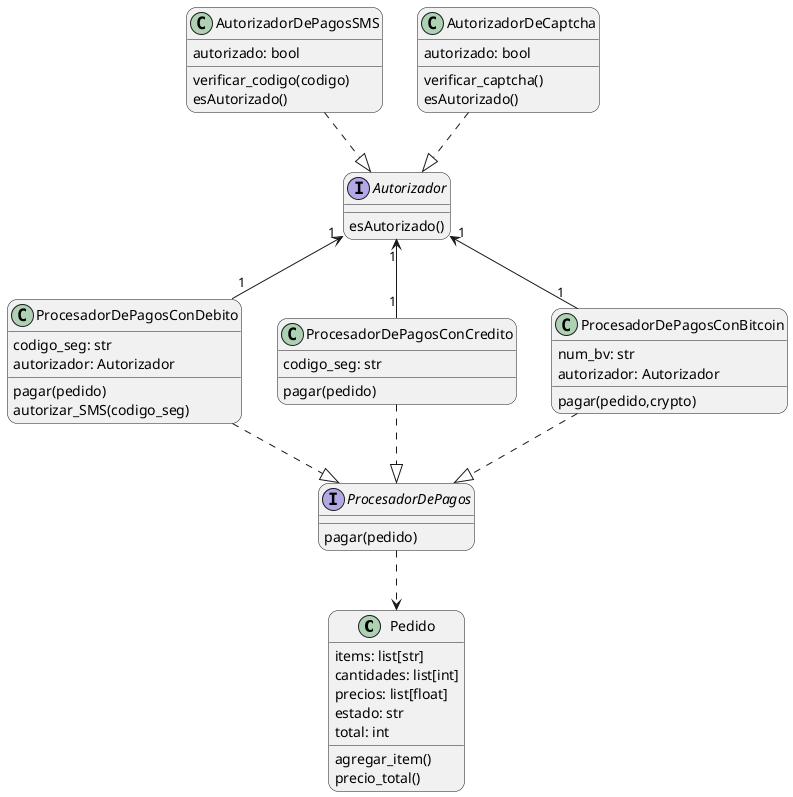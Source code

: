 @startuml DependencyInversion
skinparam roundcorner 20

class Pedido {
    items: list[str]
    cantidades: list[int]
    precios: list[float]
    estado: str
    total: int

    agregar_item()
    precio_total()
}

interface ProcesadorDePagos {
    pagar(pedido)
}

class ProcesadorDePagosConDebito {
    codigo_seg: str
    autorizador: Autorizador
    pagar(pedido)
    autorizar_SMS(codigo_seg)
}

class ProcesadorDePagosConCredito {
    codigo_seg: str
    pagar(pedido)
}

class ProcesadorDePagosConBitcoin {
    num_bv: str
    autorizador: Autorizador

    pagar(pedido,crypto)
}

interface Autorizador {
    esAutorizado()
}

class AutorizadorDePagosSMS {
    autorizado: bool

    verificar_codigo(codigo)
    esAutorizado()
}

class AutorizadorDeCaptcha {
    autorizado: bool
    
    verificar_captcha()
    esAutorizado()
}
ProcesadorDePagos ..> Pedido
ProcesadorDePagosConDebito ..|> ProcesadorDePagos
ProcesadorDePagosConCredito ..|> ProcesadorDePagos
ProcesadorDePagosConBitcoin ..|> ProcesadorDePagos

ProcesadorDePagosConDebito "1" -u-> "1" Autorizador
ProcesadorDePagosConCredito "1" -u-> "1" Autorizador
ProcesadorDePagosConBitcoin "1" -u-> "1" Autorizador


AutorizadorDeCaptcha ..|> Autorizador
AutorizadorDePagosSMS ..|> Autorizador
@enduml